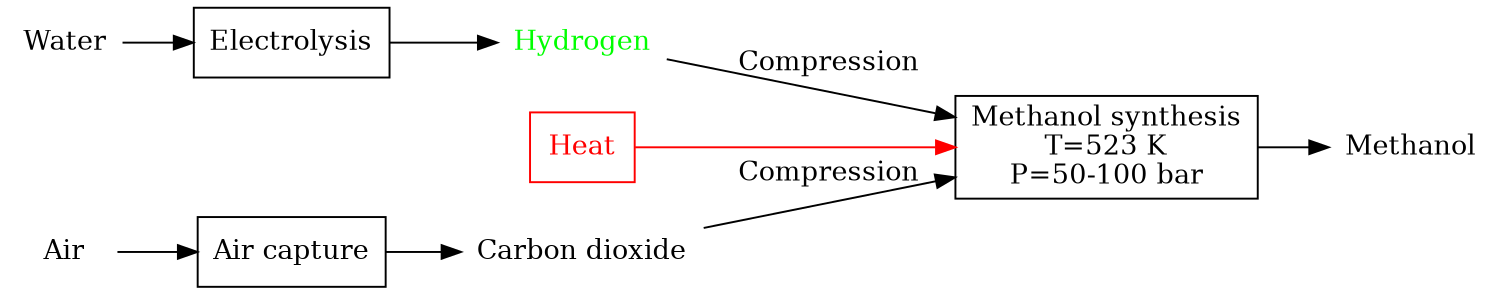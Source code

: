 digraph "Process flow diagram" {
	rankdir=LR size="10,6"
	node [shape=none]
	CO2 [label="Carbon dioxide"]
	H2 [label=Hydrogen fontcolor=green]
	Air
	Methanol
	Water
	node [shape=rectangle]
	HP [label="Methanol synthesis
T=523 K
P=50-100 bar"]
	CD [label="Air capture"]
	Electrolysis
	CO2 -> HP [label=Compression]
	H2 -> HP [label=Compression]
	HP -> Methanol
	Air -> CD
	CD -> CO2
	Water -> Electrolysis
	Electrolysis -> H2
	Heat -> HP [color=red]
	Heat [color=red fontcolor=red]
}
